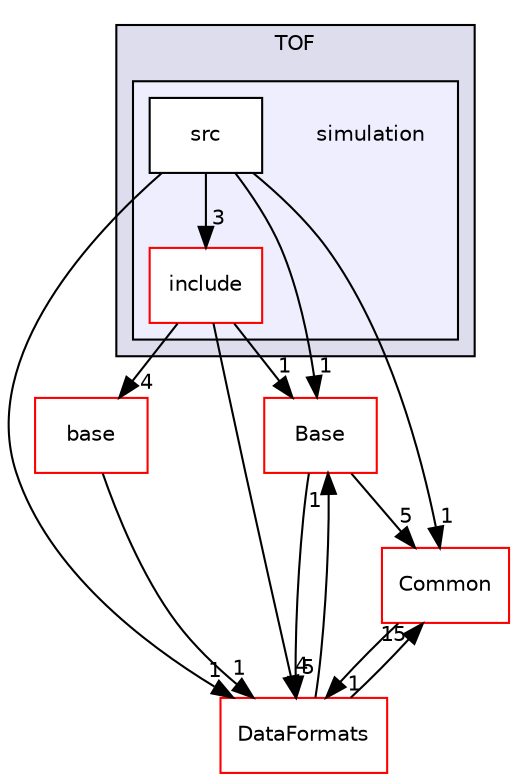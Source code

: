 digraph "/home/travis/build/AliceO2Group/AliceO2/Detectors/TOF/simulation" {
  bgcolor=transparent;
  compound=true
  node [ fontsize="10", fontname="Helvetica"];
  edge [ labelfontsize="10", labelfontname="Helvetica"];
  subgraph clusterdir_577c839d346a264df4e9e588ca2a45dd {
    graph [ bgcolor="#ddddee", pencolor="black", label="TOF" fontname="Helvetica", fontsize="10", URL="dir_577c839d346a264df4e9e588ca2a45dd.html"]
  subgraph clusterdir_827012254b0f6cad75d9a7a2745b1aea {
    graph [ bgcolor="#eeeeff", pencolor="black", label="" URL="dir_827012254b0f6cad75d9a7a2745b1aea.html"];
    dir_827012254b0f6cad75d9a7a2745b1aea [shape=plaintext label="simulation"];
    dir_4d55c0327ef0082eaebc074a5f8651c4 [shape=box label="include" color="red" fillcolor="white" style="filled" URL="dir_4d55c0327ef0082eaebc074a5f8651c4.html"];
    dir_67d024a16e1068fbfc78cd33f7b16177 [shape=box label="src" color="black" fillcolor="white" style="filled" URL="dir_67d024a16e1068fbfc78cd33f7b16177.html"];
  }
  }
  dir_4ab6b4cc6a7edbff49100e9123df213f [shape=box label="Common" color="red" URL="dir_4ab6b4cc6a7edbff49100e9123df213f.html"];
  dir_37c90836491b695b472bf98d1be8336b [shape=box label="Base" color="red" URL="dir_37c90836491b695b472bf98d1be8336b.html"];
  dir_0189f3ad6abecd72f822a0c3914f12b2 [shape=box label="base" color="red" URL="dir_0189f3ad6abecd72f822a0c3914f12b2.html"];
  dir_2171f7ec022c5423887b07c69b2f5b48 [shape=box label="DataFormats" color="red" URL="dir_2171f7ec022c5423887b07c69b2f5b48.html"];
  dir_67d024a16e1068fbfc78cd33f7b16177->dir_4ab6b4cc6a7edbff49100e9123df213f [headlabel="1", labeldistance=1.5 headhref="dir_000177_000016.html"];
  dir_67d024a16e1068fbfc78cd33f7b16177->dir_37c90836491b695b472bf98d1be8336b [headlabel="1", labeldistance=1.5 headhref="dir_000177_000139.html"];
  dir_67d024a16e1068fbfc78cd33f7b16177->dir_4d55c0327ef0082eaebc074a5f8651c4 [headlabel="3", labeldistance=1.5 headhref="dir_000177_000161.html"];
  dir_67d024a16e1068fbfc78cd33f7b16177->dir_2171f7ec022c5423887b07c69b2f5b48 [headlabel="1", labeldistance=1.5 headhref="dir_000177_000052.html"];
  dir_4ab6b4cc6a7edbff49100e9123df213f->dir_2171f7ec022c5423887b07c69b2f5b48 [headlabel="1", labeldistance=1.5 headhref="dir_000016_000052.html"];
  dir_37c90836491b695b472bf98d1be8336b->dir_4ab6b4cc6a7edbff49100e9123df213f [headlabel="5", labeldistance=1.5 headhref="dir_000139_000016.html"];
  dir_37c90836491b695b472bf98d1be8336b->dir_2171f7ec022c5423887b07c69b2f5b48 [headlabel="5", labeldistance=1.5 headhref="dir_000139_000052.html"];
  dir_4d55c0327ef0082eaebc074a5f8651c4->dir_37c90836491b695b472bf98d1be8336b [headlabel="1", labeldistance=1.5 headhref="dir_000161_000139.html"];
  dir_4d55c0327ef0082eaebc074a5f8651c4->dir_0189f3ad6abecd72f822a0c3914f12b2 [headlabel="4", labeldistance=1.5 headhref="dir_000161_000184.html"];
  dir_4d55c0327ef0082eaebc074a5f8651c4->dir_2171f7ec022c5423887b07c69b2f5b48 [headlabel="4", labeldistance=1.5 headhref="dir_000161_000052.html"];
  dir_0189f3ad6abecd72f822a0c3914f12b2->dir_2171f7ec022c5423887b07c69b2f5b48 [headlabel="1", labeldistance=1.5 headhref="dir_000184_000052.html"];
  dir_2171f7ec022c5423887b07c69b2f5b48->dir_4ab6b4cc6a7edbff49100e9123df213f [headlabel="15", labeldistance=1.5 headhref="dir_000052_000016.html"];
  dir_2171f7ec022c5423887b07c69b2f5b48->dir_37c90836491b695b472bf98d1be8336b [headlabel="1", labeldistance=1.5 headhref="dir_000052_000139.html"];
}
